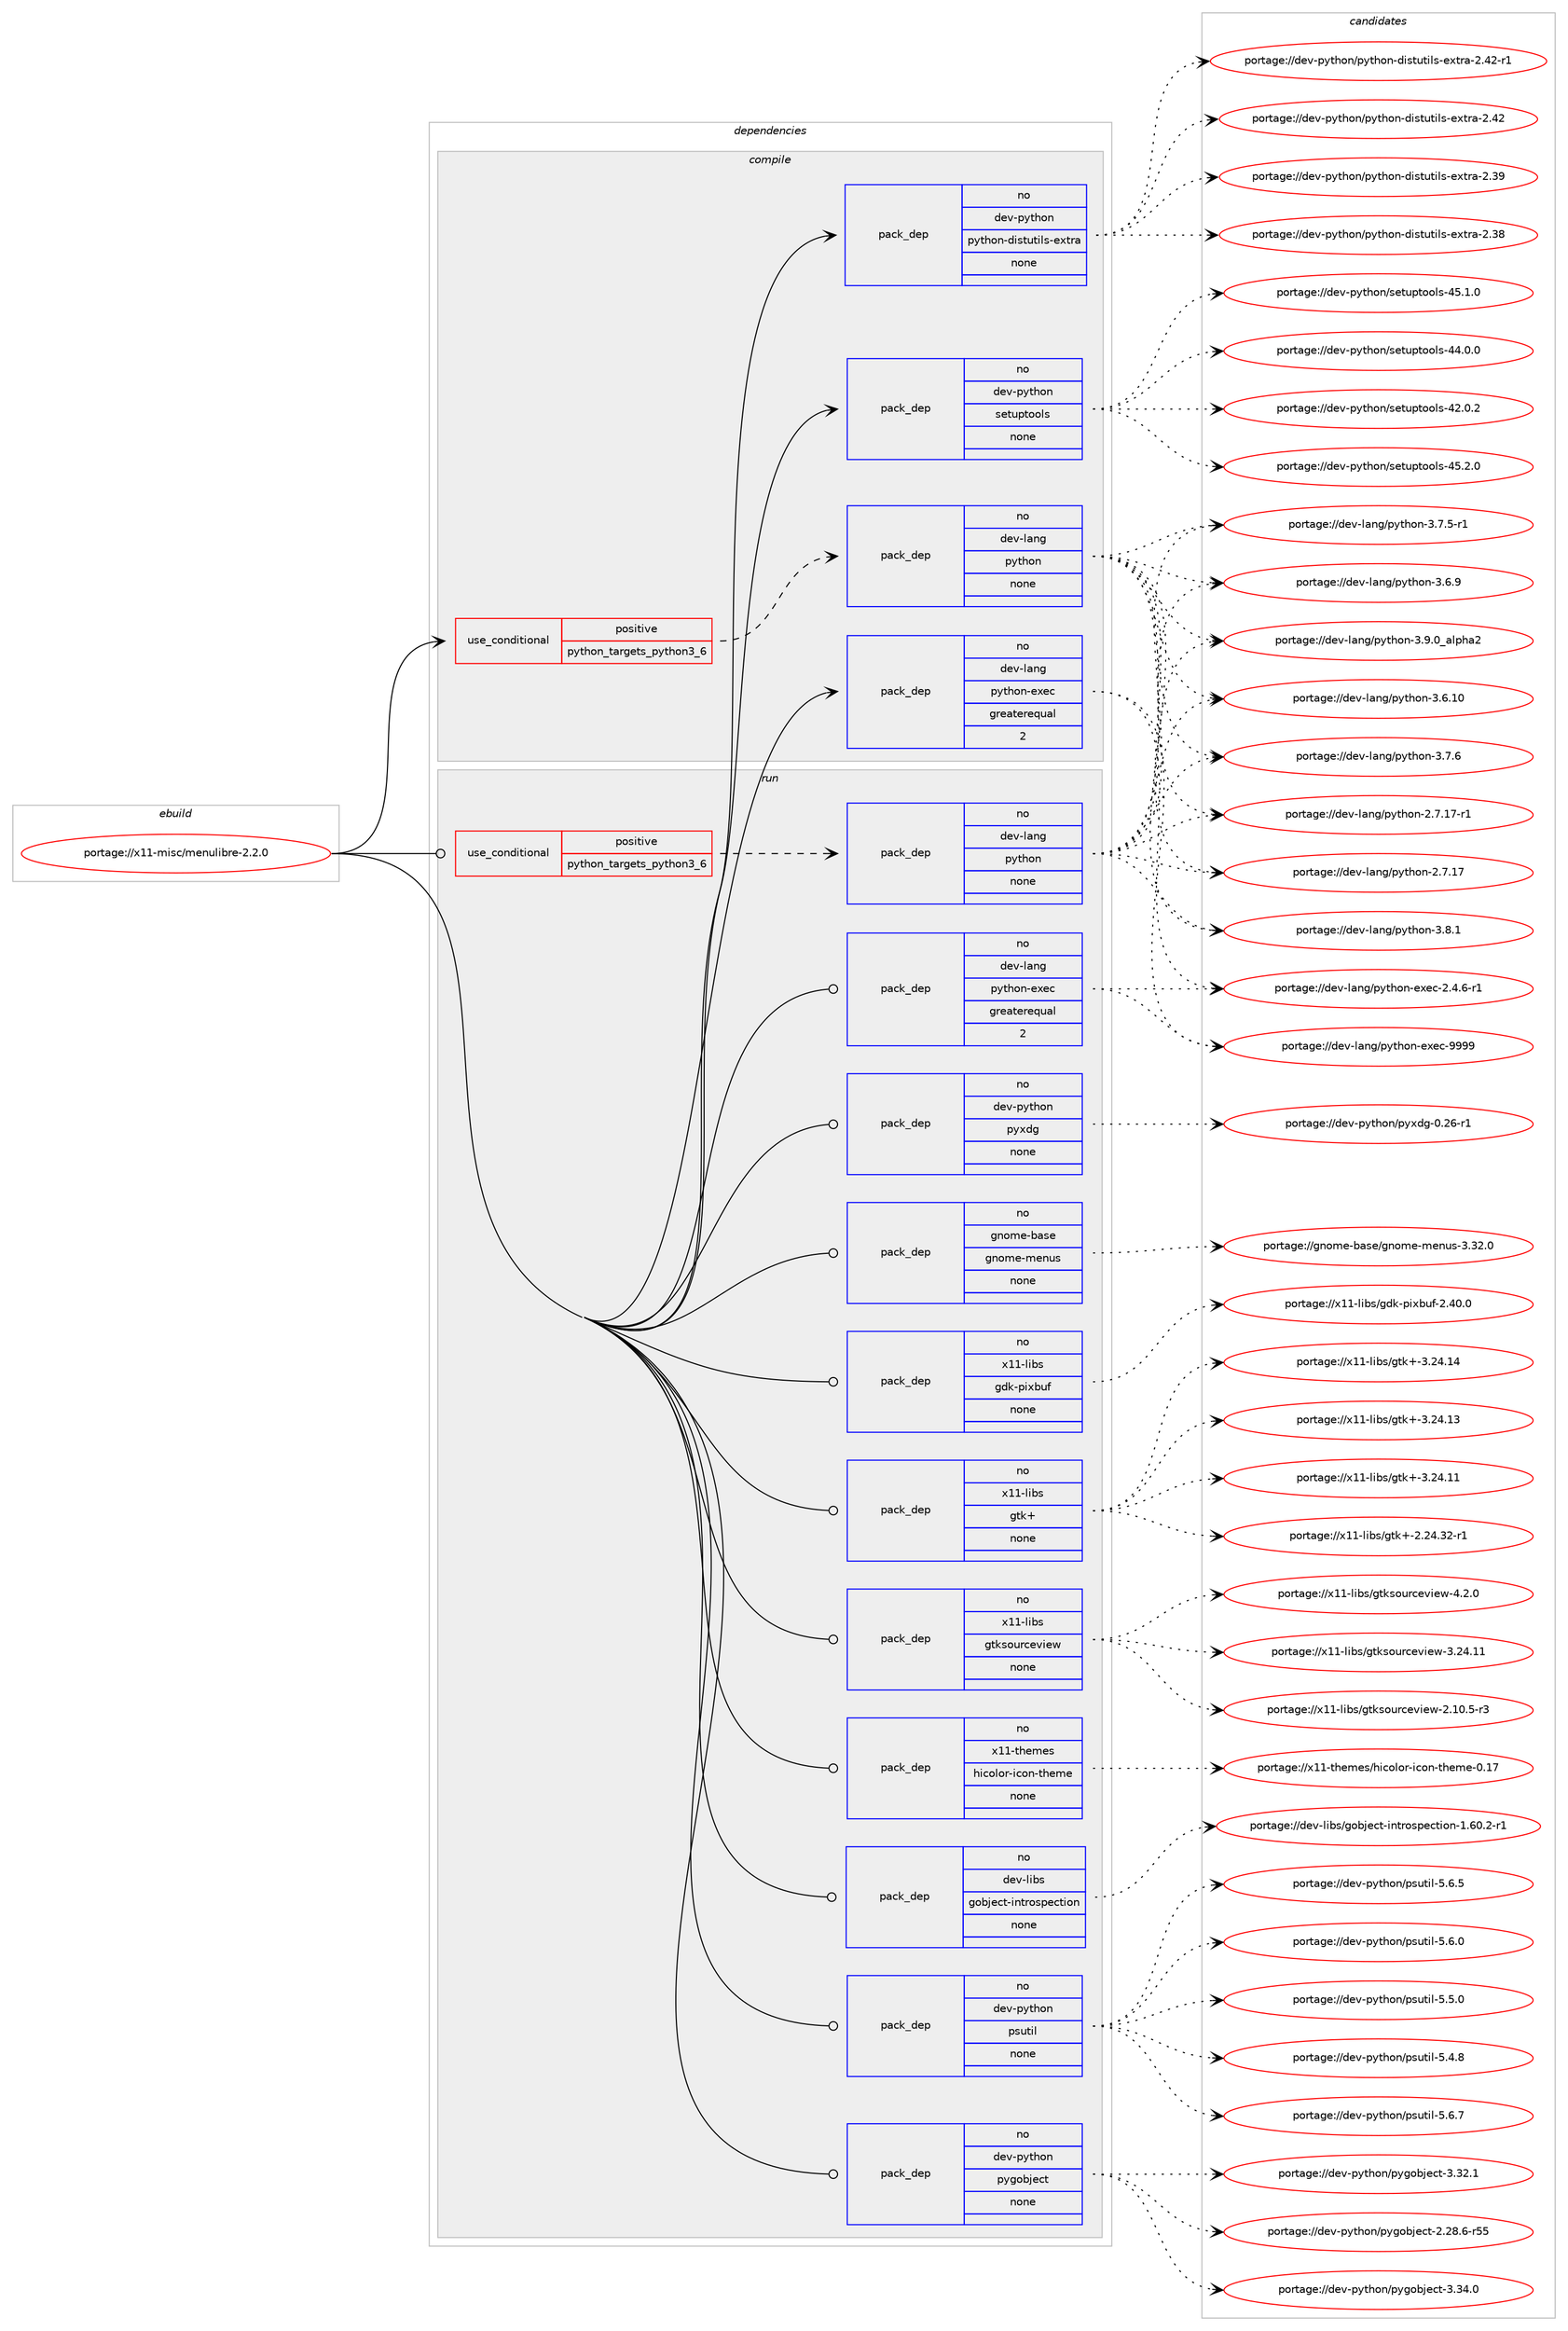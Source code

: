 digraph prolog {

# *************
# Graph options
# *************

newrank=true;
concentrate=true;
compound=true;
graph [rankdir=LR,fontname=Helvetica,fontsize=10,ranksep=1.5];#, ranksep=2.5, nodesep=0.2];
edge  [arrowhead=vee];
node  [fontname=Helvetica,fontsize=10];

# **********
# The ebuild
# **********

subgraph cluster_leftcol {
color=gray;
rank=same;
label=<<i>ebuild</i>>;
id [label="portage://x11-misc/menulibre-2.2.0", color=red, width=4, href="../x11-misc/menulibre-2.2.0.svg"];
}

# ****************
# The dependencies
# ****************

subgraph cluster_midcol {
color=gray;
label=<<i>dependencies</i>>;
subgraph cluster_compile {
fillcolor="#eeeeee";
style=filled;
label=<<i>compile</i>>;
subgraph cond1954 {
dependency13992 [label=<<TABLE BORDER="0" CELLBORDER="1" CELLSPACING="0" CELLPADDING="4"><TR><TD ROWSPAN="3" CELLPADDING="10">use_conditional</TD></TR><TR><TD>positive</TD></TR><TR><TD>python_targets_python3_6</TD></TR></TABLE>>, shape=none, color=red];
subgraph pack11810 {
dependency13993 [label=<<TABLE BORDER="0" CELLBORDER="1" CELLSPACING="0" CELLPADDING="4" WIDTH="220"><TR><TD ROWSPAN="6" CELLPADDING="30">pack_dep</TD></TR><TR><TD WIDTH="110">no</TD></TR><TR><TD>dev-lang</TD></TR><TR><TD>python</TD></TR><TR><TD>none</TD></TR><TR><TD></TD></TR></TABLE>>, shape=none, color=blue];
}
dependency13992:e -> dependency13993:w [weight=20,style="dashed",arrowhead="vee"];
}
id:e -> dependency13992:w [weight=20,style="solid",arrowhead="vee"];
subgraph pack11811 {
dependency13994 [label=<<TABLE BORDER="0" CELLBORDER="1" CELLSPACING="0" CELLPADDING="4" WIDTH="220"><TR><TD ROWSPAN="6" CELLPADDING="30">pack_dep</TD></TR><TR><TD WIDTH="110">no</TD></TR><TR><TD>dev-lang</TD></TR><TR><TD>python-exec</TD></TR><TR><TD>greaterequal</TD></TR><TR><TD>2</TD></TR></TABLE>>, shape=none, color=blue];
}
id:e -> dependency13994:w [weight=20,style="solid",arrowhead="vee"];
subgraph pack11812 {
dependency13995 [label=<<TABLE BORDER="0" CELLBORDER="1" CELLSPACING="0" CELLPADDING="4" WIDTH="220"><TR><TD ROWSPAN="6" CELLPADDING="30">pack_dep</TD></TR><TR><TD WIDTH="110">no</TD></TR><TR><TD>dev-python</TD></TR><TR><TD>python-distutils-extra</TD></TR><TR><TD>none</TD></TR><TR><TD></TD></TR></TABLE>>, shape=none, color=blue];
}
id:e -> dependency13995:w [weight=20,style="solid",arrowhead="vee"];
subgraph pack11813 {
dependency13996 [label=<<TABLE BORDER="0" CELLBORDER="1" CELLSPACING="0" CELLPADDING="4" WIDTH="220"><TR><TD ROWSPAN="6" CELLPADDING="30">pack_dep</TD></TR><TR><TD WIDTH="110">no</TD></TR><TR><TD>dev-python</TD></TR><TR><TD>setuptools</TD></TR><TR><TD>none</TD></TR><TR><TD></TD></TR></TABLE>>, shape=none, color=blue];
}
id:e -> dependency13996:w [weight=20,style="solid",arrowhead="vee"];
}
subgraph cluster_compileandrun {
fillcolor="#eeeeee";
style=filled;
label=<<i>compile and run</i>>;
}
subgraph cluster_run {
fillcolor="#eeeeee";
style=filled;
label=<<i>run</i>>;
subgraph cond1955 {
dependency13997 [label=<<TABLE BORDER="0" CELLBORDER="1" CELLSPACING="0" CELLPADDING="4"><TR><TD ROWSPAN="3" CELLPADDING="10">use_conditional</TD></TR><TR><TD>positive</TD></TR><TR><TD>python_targets_python3_6</TD></TR></TABLE>>, shape=none, color=red];
subgraph pack11814 {
dependency13998 [label=<<TABLE BORDER="0" CELLBORDER="1" CELLSPACING="0" CELLPADDING="4" WIDTH="220"><TR><TD ROWSPAN="6" CELLPADDING="30">pack_dep</TD></TR><TR><TD WIDTH="110">no</TD></TR><TR><TD>dev-lang</TD></TR><TR><TD>python</TD></TR><TR><TD>none</TD></TR><TR><TD></TD></TR></TABLE>>, shape=none, color=blue];
}
dependency13997:e -> dependency13998:w [weight=20,style="dashed",arrowhead="vee"];
}
id:e -> dependency13997:w [weight=20,style="solid",arrowhead="odot"];
subgraph pack11815 {
dependency13999 [label=<<TABLE BORDER="0" CELLBORDER="1" CELLSPACING="0" CELLPADDING="4" WIDTH="220"><TR><TD ROWSPAN="6" CELLPADDING="30">pack_dep</TD></TR><TR><TD WIDTH="110">no</TD></TR><TR><TD>dev-lang</TD></TR><TR><TD>python-exec</TD></TR><TR><TD>greaterequal</TD></TR><TR><TD>2</TD></TR></TABLE>>, shape=none, color=blue];
}
id:e -> dependency13999:w [weight=20,style="solid",arrowhead="odot"];
subgraph pack11816 {
dependency14000 [label=<<TABLE BORDER="0" CELLBORDER="1" CELLSPACING="0" CELLPADDING="4" WIDTH="220"><TR><TD ROWSPAN="6" CELLPADDING="30">pack_dep</TD></TR><TR><TD WIDTH="110">no</TD></TR><TR><TD>dev-libs</TD></TR><TR><TD>gobject-introspection</TD></TR><TR><TD>none</TD></TR><TR><TD></TD></TR></TABLE>>, shape=none, color=blue];
}
id:e -> dependency14000:w [weight=20,style="solid",arrowhead="odot"];
subgraph pack11817 {
dependency14001 [label=<<TABLE BORDER="0" CELLBORDER="1" CELLSPACING="0" CELLPADDING="4" WIDTH="220"><TR><TD ROWSPAN="6" CELLPADDING="30">pack_dep</TD></TR><TR><TD WIDTH="110">no</TD></TR><TR><TD>dev-python</TD></TR><TR><TD>psutil</TD></TR><TR><TD>none</TD></TR><TR><TD></TD></TR></TABLE>>, shape=none, color=blue];
}
id:e -> dependency14001:w [weight=20,style="solid",arrowhead="odot"];
subgraph pack11818 {
dependency14002 [label=<<TABLE BORDER="0" CELLBORDER="1" CELLSPACING="0" CELLPADDING="4" WIDTH="220"><TR><TD ROWSPAN="6" CELLPADDING="30">pack_dep</TD></TR><TR><TD WIDTH="110">no</TD></TR><TR><TD>dev-python</TD></TR><TR><TD>pygobject</TD></TR><TR><TD>none</TD></TR><TR><TD></TD></TR></TABLE>>, shape=none, color=blue];
}
id:e -> dependency14002:w [weight=20,style="solid",arrowhead="odot"];
subgraph pack11819 {
dependency14003 [label=<<TABLE BORDER="0" CELLBORDER="1" CELLSPACING="0" CELLPADDING="4" WIDTH="220"><TR><TD ROWSPAN="6" CELLPADDING="30">pack_dep</TD></TR><TR><TD WIDTH="110">no</TD></TR><TR><TD>dev-python</TD></TR><TR><TD>pyxdg</TD></TR><TR><TD>none</TD></TR><TR><TD></TD></TR></TABLE>>, shape=none, color=blue];
}
id:e -> dependency14003:w [weight=20,style="solid",arrowhead="odot"];
subgraph pack11820 {
dependency14004 [label=<<TABLE BORDER="0" CELLBORDER="1" CELLSPACING="0" CELLPADDING="4" WIDTH="220"><TR><TD ROWSPAN="6" CELLPADDING="30">pack_dep</TD></TR><TR><TD WIDTH="110">no</TD></TR><TR><TD>gnome-base</TD></TR><TR><TD>gnome-menus</TD></TR><TR><TD>none</TD></TR><TR><TD></TD></TR></TABLE>>, shape=none, color=blue];
}
id:e -> dependency14004:w [weight=20,style="solid",arrowhead="odot"];
subgraph pack11821 {
dependency14005 [label=<<TABLE BORDER="0" CELLBORDER="1" CELLSPACING="0" CELLPADDING="4" WIDTH="220"><TR><TD ROWSPAN="6" CELLPADDING="30">pack_dep</TD></TR><TR><TD WIDTH="110">no</TD></TR><TR><TD>x11-libs</TD></TR><TR><TD>gdk-pixbuf</TD></TR><TR><TD>none</TD></TR><TR><TD></TD></TR></TABLE>>, shape=none, color=blue];
}
id:e -> dependency14005:w [weight=20,style="solid",arrowhead="odot"];
subgraph pack11822 {
dependency14006 [label=<<TABLE BORDER="0" CELLBORDER="1" CELLSPACING="0" CELLPADDING="4" WIDTH="220"><TR><TD ROWSPAN="6" CELLPADDING="30">pack_dep</TD></TR><TR><TD WIDTH="110">no</TD></TR><TR><TD>x11-libs</TD></TR><TR><TD>gtk+</TD></TR><TR><TD>none</TD></TR><TR><TD></TD></TR></TABLE>>, shape=none, color=blue];
}
id:e -> dependency14006:w [weight=20,style="solid",arrowhead="odot"];
subgraph pack11823 {
dependency14007 [label=<<TABLE BORDER="0" CELLBORDER="1" CELLSPACING="0" CELLPADDING="4" WIDTH="220"><TR><TD ROWSPAN="6" CELLPADDING="30">pack_dep</TD></TR><TR><TD WIDTH="110">no</TD></TR><TR><TD>x11-libs</TD></TR><TR><TD>gtksourceview</TD></TR><TR><TD>none</TD></TR><TR><TD></TD></TR></TABLE>>, shape=none, color=blue];
}
id:e -> dependency14007:w [weight=20,style="solid",arrowhead="odot"];
subgraph pack11824 {
dependency14008 [label=<<TABLE BORDER="0" CELLBORDER="1" CELLSPACING="0" CELLPADDING="4" WIDTH="220"><TR><TD ROWSPAN="6" CELLPADDING="30">pack_dep</TD></TR><TR><TD WIDTH="110">no</TD></TR><TR><TD>x11-themes</TD></TR><TR><TD>hicolor-icon-theme</TD></TR><TR><TD>none</TD></TR><TR><TD></TD></TR></TABLE>>, shape=none, color=blue];
}
id:e -> dependency14008:w [weight=20,style="solid",arrowhead="odot"];
}
}

# **************
# The candidates
# **************

subgraph cluster_choices {
rank=same;
color=gray;
label=<<i>candidates</i>>;

subgraph choice11810 {
color=black;
nodesep=1;
choice10010111845108971101034711212111610411111045514657464895971081121049750 [label="portage://dev-lang/python-3.9.0_alpha2", color=red, width=4,href="../dev-lang/python-3.9.0_alpha2.svg"];
choice100101118451089711010347112121116104111110455146564649 [label="portage://dev-lang/python-3.8.1", color=red, width=4,href="../dev-lang/python-3.8.1.svg"];
choice100101118451089711010347112121116104111110455146554654 [label="portage://dev-lang/python-3.7.6", color=red, width=4,href="../dev-lang/python-3.7.6.svg"];
choice1001011184510897110103471121211161041111104551465546534511449 [label="portage://dev-lang/python-3.7.5-r1", color=red, width=4,href="../dev-lang/python-3.7.5-r1.svg"];
choice100101118451089711010347112121116104111110455146544657 [label="portage://dev-lang/python-3.6.9", color=red, width=4,href="../dev-lang/python-3.6.9.svg"];
choice10010111845108971101034711212111610411111045514654464948 [label="portage://dev-lang/python-3.6.10", color=red, width=4,href="../dev-lang/python-3.6.10.svg"];
choice100101118451089711010347112121116104111110455046554649554511449 [label="portage://dev-lang/python-2.7.17-r1", color=red, width=4,href="../dev-lang/python-2.7.17-r1.svg"];
choice10010111845108971101034711212111610411111045504655464955 [label="portage://dev-lang/python-2.7.17", color=red, width=4,href="../dev-lang/python-2.7.17.svg"];
dependency13993:e -> choice10010111845108971101034711212111610411111045514657464895971081121049750:w [style=dotted,weight="100"];
dependency13993:e -> choice100101118451089711010347112121116104111110455146564649:w [style=dotted,weight="100"];
dependency13993:e -> choice100101118451089711010347112121116104111110455146554654:w [style=dotted,weight="100"];
dependency13993:e -> choice1001011184510897110103471121211161041111104551465546534511449:w [style=dotted,weight="100"];
dependency13993:e -> choice100101118451089711010347112121116104111110455146544657:w [style=dotted,weight="100"];
dependency13993:e -> choice10010111845108971101034711212111610411111045514654464948:w [style=dotted,weight="100"];
dependency13993:e -> choice100101118451089711010347112121116104111110455046554649554511449:w [style=dotted,weight="100"];
dependency13993:e -> choice10010111845108971101034711212111610411111045504655464955:w [style=dotted,weight="100"];
}
subgraph choice11811 {
color=black;
nodesep=1;
choice10010111845108971101034711212111610411111045101120101994557575757 [label="portage://dev-lang/python-exec-9999", color=red, width=4,href="../dev-lang/python-exec-9999.svg"];
choice10010111845108971101034711212111610411111045101120101994550465246544511449 [label="portage://dev-lang/python-exec-2.4.6-r1", color=red, width=4,href="../dev-lang/python-exec-2.4.6-r1.svg"];
dependency13994:e -> choice10010111845108971101034711212111610411111045101120101994557575757:w [style=dotted,weight="100"];
dependency13994:e -> choice10010111845108971101034711212111610411111045101120101994550465246544511449:w [style=dotted,weight="100"];
}
subgraph choice11812 {
color=black;
nodesep=1;
choice100101118451121211161041111104711212111610411111045100105115116117116105108115451011201161149745504652504511449 [label="portage://dev-python/python-distutils-extra-2.42-r1", color=red, width=4,href="../dev-python/python-distutils-extra-2.42-r1.svg"];
choice10010111845112121116104111110471121211161041111104510010511511611711610510811545101120116114974550465250 [label="portage://dev-python/python-distutils-extra-2.42", color=red, width=4,href="../dev-python/python-distutils-extra-2.42.svg"];
choice10010111845112121116104111110471121211161041111104510010511511611711610510811545101120116114974550465157 [label="portage://dev-python/python-distutils-extra-2.39", color=red, width=4,href="../dev-python/python-distutils-extra-2.39.svg"];
choice10010111845112121116104111110471121211161041111104510010511511611711610510811545101120116114974550465156 [label="portage://dev-python/python-distutils-extra-2.38", color=red, width=4,href="../dev-python/python-distutils-extra-2.38.svg"];
dependency13995:e -> choice100101118451121211161041111104711212111610411111045100105115116117116105108115451011201161149745504652504511449:w [style=dotted,weight="100"];
dependency13995:e -> choice10010111845112121116104111110471121211161041111104510010511511611711610510811545101120116114974550465250:w [style=dotted,weight="100"];
dependency13995:e -> choice10010111845112121116104111110471121211161041111104510010511511611711610510811545101120116114974550465157:w [style=dotted,weight="100"];
dependency13995:e -> choice10010111845112121116104111110471121211161041111104510010511511611711610510811545101120116114974550465156:w [style=dotted,weight="100"];
}
subgraph choice11813 {
color=black;
nodesep=1;
choice100101118451121211161041111104711510111611711211611111110811545525346504648 [label="portage://dev-python/setuptools-45.2.0", color=red, width=4,href="../dev-python/setuptools-45.2.0.svg"];
choice100101118451121211161041111104711510111611711211611111110811545525346494648 [label="portage://dev-python/setuptools-45.1.0", color=red, width=4,href="../dev-python/setuptools-45.1.0.svg"];
choice100101118451121211161041111104711510111611711211611111110811545525246484648 [label="portage://dev-python/setuptools-44.0.0", color=red, width=4,href="../dev-python/setuptools-44.0.0.svg"];
choice100101118451121211161041111104711510111611711211611111110811545525046484650 [label="portage://dev-python/setuptools-42.0.2", color=red, width=4,href="../dev-python/setuptools-42.0.2.svg"];
dependency13996:e -> choice100101118451121211161041111104711510111611711211611111110811545525346504648:w [style=dotted,weight="100"];
dependency13996:e -> choice100101118451121211161041111104711510111611711211611111110811545525346494648:w [style=dotted,weight="100"];
dependency13996:e -> choice100101118451121211161041111104711510111611711211611111110811545525246484648:w [style=dotted,weight="100"];
dependency13996:e -> choice100101118451121211161041111104711510111611711211611111110811545525046484650:w [style=dotted,weight="100"];
}
subgraph choice11814 {
color=black;
nodesep=1;
choice10010111845108971101034711212111610411111045514657464895971081121049750 [label="portage://dev-lang/python-3.9.0_alpha2", color=red, width=4,href="../dev-lang/python-3.9.0_alpha2.svg"];
choice100101118451089711010347112121116104111110455146564649 [label="portage://dev-lang/python-3.8.1", color=red, width=4,href="../dev-lang/python-3.8.1.svg"];
choice100101118451089711010347112121116104111110455146554654 [label="portage://dev-lang/python-3.7.6", color=red, width=4,href="../dev-lang/python-3.7.6.svg"];
choice1001011184510897110103471121211161041111104551465546534511449 [label="portage://dev-lang/python-3.7.5-r1", color=red, width=4,href="../dev-lang/python-3.7.5-r1.svg"];
choice100101118451089711010347112121116104111110455146544657 [label="portage://dev-lang/python-3.6.9", color=red, width=4,href="../dev-lang/python-3.6.9.svg"];
choice10010111845108971101034711212111610411111045514654464948 [label="portage://dev-lang/python-3.6.10", color=red, width=4,href="../dev-lang/python-3.6.10.svg"];
choice100101118451089711010347112121116104111110455046554649554511449 [label="portage://dev-lang/python-2.7.17-r1", color=red, width=4,href="../dev-lang/python-2.7.17-r1.svg"];
choice10010111845108971101034711212111610411111045504655464955 [label="portage://dev-lang/python-2.7.17", color=red, width=4,href="../dev-lang/python-2.7.17.svg"];
dependency13998:e -> choice10010111845108971101034711212111610411111045514657464895971081121049750:w [style=dotted,weight="100"];
dependency13998:e -> choice100101118451089711010347112121116104111110455146564649:w [style=dotted,weight="100"];
dependency13998:e -> choice100101118451089711010347112121116104111110455146554654:w [style=dotted,weight="100"];
dependency13998:e -> choice1001011184510897110103471121211161041111104551465546534511449:w [style=dotted,weight="100"];
dependency13998:e -> choice100101118451089711010347112121116104111110455146544657:w [style=dotted,weight="100"];
dependency13998:e -> choice10010111845108971101034711212111610411111045514654464948:w [style=dotted,weight="100"];
dependency13998:e -> choice100101118451089711010347112121116104111110455046554649554511449:w [style=dotted,weight="100"];
dependency13998:e -> choice10010111845108971101034711212111610411111045504655464955:w [style=dotted,weight="100"];
}
subgraph choice11815 {
color=black;
nodesep=1;
choice10010111845108971101034711212111610411111045101120101994557575757 [label="portage://dev-lang/python-exec-9999", color=red, width=4,href="../dev-lang/python-exec-9999.svg"];
choice10010111845108971101034711212111610411111045101120101994550465246544511449 [label="portage://dev-lang/python-exec-2.4.6-r1", color=red, width=4,href="../dev-lang/python-exec-2.4.6-r1.svg"];
dependency13999:e -> choice10010111845108971101034711212111610411111045101120101994557575757:w [style=dotted,weight="100"];
dependency13999:e -> choice10010111845108971101034711212111610411111045101120101994550465246544511449:w [style=dotted,weight="100"];
}
subgraph choice11816 {
color=black;
nodesep=1;
choice10010111845108105981154710311198106101991164510511011611411111511210199116105111110454946544846504511449 [label="portage://dev-libs/gobject-introspection-1.60.2-r1", color=red, width=4,href="../dev-libs/gobject-introspection-1.60.2-r1.svg"];
dependency14000:e -> choice10010111845108105981154710311198106101991164510511011611411111511210199116105111110454946544846504511449:w [style=dotted,weight="100"];
}
subgraph choice11817 {
color=black;
nodesep=1;
choice1001011184511212111610411111047112115117116105108455346544655 [label="portage://dev-python/psutil-5.6.7", color=red, width=4,href="../dev-python/psutil-5.6.7.svg"];
choice1001011184511212111610411111047112115117116105108455346544653 [label="portage://dev-python/psutil-5.6.5", color=red, width=4,href="../dev-python/psutil-5.6.5.svg"];
choice1001011184511212111610411111047112115117116105108455346544648 [label="portage://dev-python/psutil-5.6.0", color=red, width=4,href="../dev-python/psutil-5.6.0.svg"];
choice1001011184511212111610411111047112115117116105108455346534648 [label="portage://dev-python/psutil-5.5.0", color=red, width=4,href="../dev-python/psutil-5.5.0.svg"];
choice1001011184511212111610411111047112115117116105108455346524656 [label="portage://dev-python/psutil-5.4.8", color=red, width=4,href="../dev-python/psutil-5.4.8.svg"];
dependency14001:e -> choice1001011184511212111610411111047112115117116105108455346544655:w [style=dotted,weight="100"];
dependency14001:e -> choice1001011184511212111610411111047112115117116105108455346544653:w [style=dotted,weight="100"];
dependency14001:e -> choice1001011184511212111610411111047112115117116105108455346544648:w [style=dotted,weight="100"];
dependency14001:e -> choice1001011184511212111610411111047112115117116105108455346534648:w [style=dotted,weight="100"];
dependency14001:e -> choice1001011184511212111610411111047112115117116105108455346524656:w [style=dotted,weight="100"];
}
subgraph choice11818 {
color=black;
nodesep=1;
choice1001011184511212111610411111047112121103111981061019911645514651524648 [label="portage://dev-python/pygobject-3.34.0", color=red, width=4,href="../dev-python/pygobject-3.34.0.svg"];
choice1001011184511212111610411111047112121103111981061019911645514651504649 [label="portage://dev-python/pygobject-3.32.1", color=red, width=4,href="../dev-python/pygobject-3.32.1.svg"];
choice1001011184511212111610411111047112121103111981061019911645504650564654451145353 [label="portage://dev-python/pygobject-2.28.6-r55", color=red, width=4,href="../dev-python/pygobject-2.28.6-r55.svg"];
dependency14002:e -> choice1001011184511212111610411111047112121103111981061019911645514651524648:w [style=dotted,weight="100"];
dependency14002:e -> choice1001011184511212111610411111047112121103111981061019911645514651504649:w [style=dotted,weight="100"];
dependency14002:e -> choice1001011184511212111610411111047112121103111981061019911645504650564654451145353:w [style=dotted,weight="100"];
}
subgraph choice11819 {
color=black;
nodesep=1;
choice100101118451121211161041111104711212112010010345484650544511449 [label="portage://dev-python/pyxdg-0.26-r1", color=red, width=4,href="../dev-python/pyxdg-0.26-r1.svg"];
dependency14003:e -> choice100101118451121211161041111104711212112010010345484650544511449:w [style=dotted,weight="100"];
}
subgraph choice11820 {
color=black;
nodesep=1;
choice103110111109101459897115101471031101111091014510910111011711545514651504648 [label="portage://gnome-base/gnome-menus-3.32.0", color=red, width=4,href="../gnome-base/gnome-menus-3.32.0.svg"];
dependency14004:e -> choice103110111109101459897115101471031101111091014510910111011711545514651504648:w [style=dotted,weight="100"];
}
subgraph choice11821 {
color=black;
nodesep=1;
choice1204949451081059811547103100107451121051209811710245504652484648 [label="portage://x11-libs/gdk-pixbuf-2.40.0", color=red, width=4,href="../x11-libs/gdk-pixbuf-2.40.0.svg"];
dependency14005:e -> choice1204949451081059811547103100107451121051209811710245504652484648:w [style=dotted,weight="100"];
}
subgraph choice11822 {
color=black;
nodesep=1;
choice1204949451081059811547103116107434551465052464952 [label="portage://x11-libs/gtk+-3.24.14", color=red, width=4,href="../x11-libs/gtk+-3.24.14.svg"];
choice1204949451081059811547103116107434551465052464951 [label="portage://x11-libs/gtk+-3.24.13", color=red, width=4,href="../x11-libs/gtk+-3.24.13.svg"];
choice1204949451081059811547103116107434551465052464949 [label="portage://x11-libs/gtk+-3.24.11", color=red, width=4,href="../x11-libs/gtk+-3.24.11.svg"];
choice12049494510810598115471031161074345504650524651504511449 [label="portage://x11-libs/gtk+-2.24.32-r1", color=red, width=4,href="../x11-libs/gtk+-2.24.32-r1.svg"];
dependency14006:e -> choice1204949451081059811547103116107434551465052464952:w [style=dotted,weight="100"];
dependency14006:e -> choice1204949451081059811547103116107434551465052464951:w [style=dotted,weight="100"];
dependency14006:e -> choice1204949451081059811547103116107434551465052464949:w [style=dotted,weight="100"];
dependency14006:e -> choice12049494510810598115471031161074345504650524651504511449:w [style=dotted,weight="100"];
}
subgraph choice11823 {
color=black;
nodesep=1;
choice120494945108105981154710311610711511111711499101118105101119455246504648 [label="portage://x11-libs/gtksourceview-4.2.0", color=red, width=4,href="../x11-libs/gtksourceview-4.2.0.svg"];
choice1204949451081059811547103116107115111117114991011181051011194551465052464949 [label="portage://x11-libs/gtksourceview-3.24.11", color=red, width=4,href="../x11-libs/gtksourceview-3.24.11.svg"];
choice120494945108105981154710311610711511111711499101118105101119455046494846534511451 [label="portage://x11-libs/gtksourceview-2.10.5-r3", color=red, width=4,href="../x11-libs/gtksourceview-2.10.5-r3.svg"];
dependency14007:e -> choice120494945108105981154710311610711511111711499101118105101119455246504648:w [style=dotted,weight="100"];
dependency14007:e -> choice1204949451081059811547103116107115111117114991011181051011194551465052464949:w [style=dotted,weight="100"];
dependency14007:e -> choice120494945108105981154710311610711511111711499101118105101119455046494846534511451:w [style=dotted,weight="100"];
}
subgraph choice11824 {
color=black;
nodesep=1;
choice12049494511610410110910111547104105991111081111144510599111110451161041011091014548464955 [label="portage://x11-themes/hicolor-icon-theme-0.17", color=red, width=4,href="../x11-themes/hicolor-icon-theme-0.17.svg"];
dependency14008:e -> choice12049494511610410110910111547104105991111081111144510599111110451161041011091014548464955:w [style=dotted,weight="100"];
}
}

}
